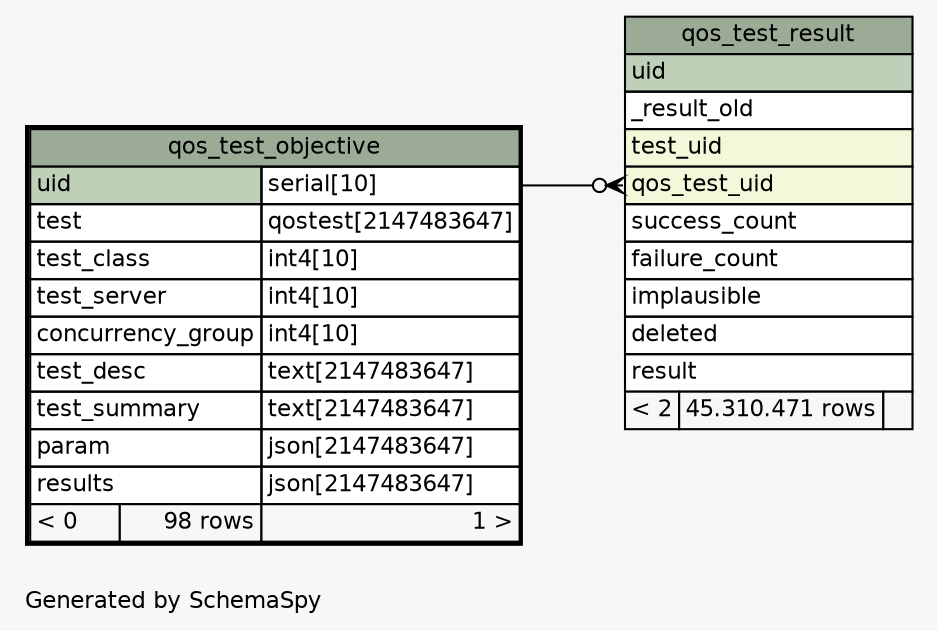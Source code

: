 // dot 2.38.0 on Windows 8 6.2
// SchemaSpy rev 590
digraph "oneDegreeRelationshipsDiagram" {
  graph [
    rankdir="RL"
    bgcolor="#f7f7f7"
    label="\nGenerated by SchemaSpy"
    labeljust="l"
    nodesep="0.18"
    ranksep="0.46"
    fontname="Helvetica"
    fontsize="11"
  ];
  node [
    fontname="Helvetica"
    fontsize="11"
    shape="plaintext"
  ];
  edge [
    arrowsize="0.8"
  ];
  "qos_test_result":"qos_test_uid":w -> "qos_test_objective":"uid.type":e [arrowhead=none dir=back arrowtail=crowodot];
  "qos_test_objective" [
    label=<
    <TABLE BORDER="2" CELLBORDER="1" CELLSPACING="0" BGCOLOR="#ffffff">
      <TR><TD COLSPAN="3" BGCOLOR="#9bab96" ALIGN="CENTER">qos_test_objective</TD></TR>
      <TR><TD PORT="uid" COLSPAN="2" BGCOLOR="#bed1b8" ALIGN="LEFT">uid</TD><TD PORT="uid.type" ALIGN="LEFT">serial[10]</TD></TR>
      <TR><TD PORT="test" COLSPAN="2" ALIGN="LEFT">test</TD><TD PORT="test.type" ALIGN="LEFT">qostest[2147483647]</TD></TR>
      <TR><TD PORT="test_class" COLSPAN="2" ALIGN="LEFT">test_class</TD><TD PORT="test_class.type" ALIGN="LEFT">int4[10]</TD></TR>
      <TR><TD PORT="test_server" COLSPAN="2" ALIGN="LEFT">test_server</TD><TD PORT="test_server.type" ALIGN="LEFT">int4[10]</TD></TR>
      <TR><TD PORT="concurrency_group" COLSPAN="2" ALIGN="LEFT">concurrency_group</TD><TD PORT="concurrency_group.type" ALIGN="LEFT">int4[10]</TD></TR>
      <TR><TD PORT="test_desc" COLSPAN="2" ALIGN="LEFT">test_desc</TD><TD PORT="test_desc.type" ALIGN="LEFT">text[2147483647]</TD></TR>
      <TR><TD PORT="test_summary" COLSPAN="2" ALIGN="LEFT">test_summary</TD><TD PORT="test_summary.type" ALIGN="LEFT">text[2147483647]</TD></TR>
      <TR><TD PORT="param" COLSPAN="2" ALIGN="LEFT">param</TD><TD PORT="param.type" ALIGN="LEFT">json[2147483647]</TD></TR>
      <TR><TD PORT="results" COLSPAN="2" ALIGN="LEFT">results</TD><TD PORT="results.type" ALIGN="LEFT">json[2147483647]</TD></TR>
      <TR><TD ALIGN="LEFT" BGCOLOR="#f7f7f7">&lt; 0</TD><TD ALIGN="RIGHT" BGCOLOR="#f7f7f7">98 rows</TD><TD ALIGN="RIGHT" BGCOLOR="#f7f7f7">1 &gt;</TD></TR>
    </TABLE>>
    URL="qos_test_objective.html"
    tooltip="qos_test_objective"
  ];
  "qos_test_result" [
    label=<
    <TABLE BORDER="0" CELLBORDER="1" CELLSPACING="0" BGCOLOR="#ffffff">
      <TR><TD COLSPAN="3" BGCOLOR="#9bab96" ALIGN="CENTER">qos_test_result</TD></TR>
      <TR><TD PORT="uid" COLSPAN="3" BGCOLOR="#bed1b8" ALIGN="LEFT">uid</TD></TR>
      <TR><TD PORT="_result_old" COLSPAN="3" ALIGN="LEFT">_result_old</TD></TR>
      <TR><TD PORT="test_uid" COLSPAN="3" BGCOLOR="#f4f7da" ALIGN="LEFT">test_uid</TD></TR>
      <TR><TD PORT="qos_test_uid" COLSPAN="3" BGCOLOR="#f4f7da" ALIGN="LEFT">qos_test_uid</TD></TR>
      <TR><TD PORT="success_count" COLSPAN="3" ALIGN="LEFT">success_count</TD></TR>
      <TR><TD PORT="failure_count" COLSPAN="3" ALIGN="LEFT">failure_count</TD></TR>
      <TR><TD PORT="implausible" COLSPAN="3" ALIGN="LEFT">implausible</TD></TR>
      <TR><TD PORT="deleted" COLSPAN="3" ALIGN="LEFT">deleted</TD></TR>
      <TR><TD PORT="result" COLSPAN="3" ALIGN="LEFT">result</TD></TR>
      <TR><TD ALIGN="LEFT" BGCOLOR="#f7f7f7">&lt; 2</TD><TD ALIGN="RIGHT" BGCOLOR="#f7f7f7">45.310.471 rows</TD><TD ALIGN="RIGHT" BGCOLOR="#f7f7f7">  </TD></TR>
    </TABLE>>
    URL="qos_test_result.html"
    tooltip="qos_test_result"
  ];
}
